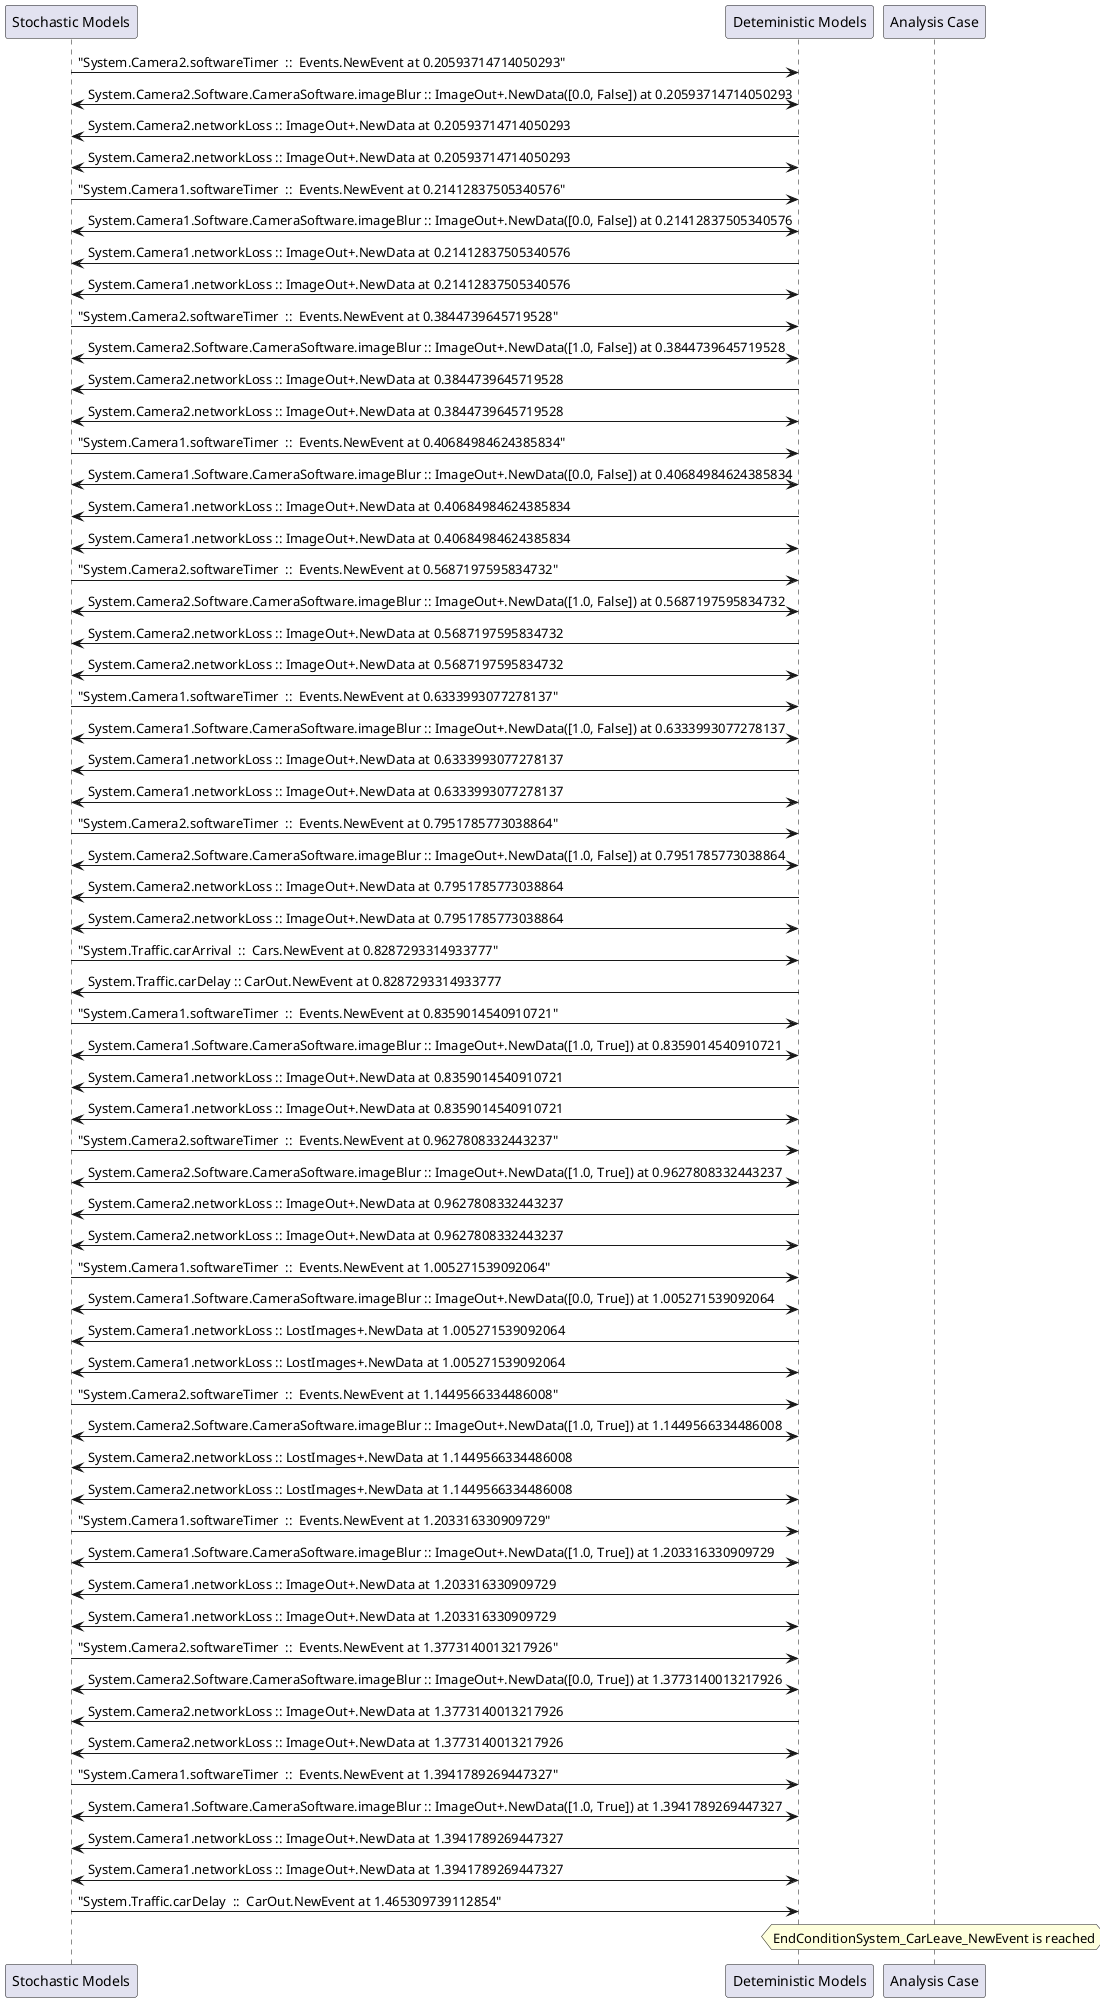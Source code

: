 
	@startuml
	participant "Stochastic Models" as stochmodel
	participant "Deteministic Models" as detmodel
	participant "Analysis Case" as analysis
	{29777_stop} stochmodel -> detmodel : "System.Camera2.softwareTimer  ::  Events.NewEvent at 0.20593714714050293"
detmodel <-> stochmodel : System.Camera2.Software.CameraSoftware.imageBlur :: ImageOut+.NewData([0.0, False]) at 0.20593714714050293
detmodel -> stochmodel : System.Camera2.networkLoss :: ImageOut+.NewData at 0.20593714714050293
detmodel <-> stochmodel : System.Camera2.networkLoss :: ImageOut+.NewData at 0.20593714714050293
{29762_stop} stochmodel -> detmodel : "System.Camera1.softwareTimer  ::  Events.NewEvent at 0.21412837505340576"
detmodel <-> stochmodel : System.Camera1.Software.CameraSoftware.imageBlur :: ImageOut+.NewData([0.0, False]) at 0.21412837505340576
detmodel -> stochmodel : System.Camera1.networkLoss :: ImageOut+.NewData at 0.21412837505340576
detmodel <-> stochmodel : System.Camera1.networkLoss :: ImageOut+.NewData at 0.21412837505340576
{29778_stop} stochmodel -> detmodel : "System.Camera2.softwareTimer  ::  Events.NewEvent at 0.3844739645719528"
detmodel <-> stochmodel : System.Camera2.Software.CameraSoftware.imageBlur :: ImageOut+.NewData([1.0, False]) at 0.3844739645719528
detmodel -> stochmodel : System.Camera2.networkLoss :: ImageOut+.NewData at 0.3844739645719528
detmodel <-> stochmodel : System.Camera2.networkLoss :: ImageOut+.NewData at 0.3844739645719528
{29763_stop} stochmodel -> detmodel : "System.Camera1.softwareTimer  ::  Events.NewEvent at 0.40684984624385834"
detmodel <-> stochmodel : System.Camera1.Software.CameraSoftware.imageBlur :: ImageOut+.NewData([0.0, False]) at 0.40684984624385834
detmodel -> stochmodel : System.Camera1.networkLoss :: ImageOut+.NewData at 0.40684984624385834
detmodel <-> stochmodel : System.Camera1.networkLoss :: ImageOut+.NewData at 0.40684984624385834
{29779_stop} stochmodel -> detmodel : "System.Camera2.softwareTimer  ::  Events.NewEvent at 0.5687197595834732"
detmodel <-> stochmodel : System.Camera2.Software.CameraSoftware.imageBlur :: ImageOut+.NewData([1.0, False]) at 0.5687197595834732
detmodel -> stochmodel : System.Camera2.networkLoss :: ImageOut+.NewData at 0.5687197595834732
detmodel <-> stochmodel : System.Camera2.networkLoss :: ImageOut+.NewData at 0.5687197595834732
{29764_stop} stochmodel -> detmodel : "System.Camera1.softwareTimer  ::  Events.NewEvent at 0.6333993077278137"
detmodel <-> stochmodel : System.Camera1.Software.CameraSoftware.imageBlur :: ImageOut+.NewData([1.0, False]) at 0.6333993077278137
detmodel -> stochmodel : System.Camera1.networkLoss :: ImageOut+.NewData at 0.6333993077278137
detmodel <-> stochmodel : System.Camera1.networkLoss :: ImageOut+.NewData at 0.6333993077278137
{29780_stop} stochmodel -> detmodel : "System.Camera2.softwareTimer  ::  Events.NewEvent at 0.7951785773038864"
detmodel <-> stochmodel : System.Camera2.Software.CameraSoftware.imageBlur :: ImageOut+.NewData([1.0, False]) at 0.7951785773038864
detmodel -> stochmodel : System.Camera2.networkLoss :: ImageOut+.NewData at 0.7951785773038864
detmodel <-> stochmodel : System.Camera2.networkLoss :: ImageOut+.NewData at 0.7951785773038864
{29793_stop} stochmodel -> detmodel : "System.Traffic.carArrival  ::  Cars.NewEvent at 0.8287293314933777"
{29798_start} detmodel -> stochmodel : System.Traffic.carDelay :: CarOut.NewEvent at 0.8287293314933777
{29765_stop} stochmodel -> detmodel : "System.Camera1.softwareTimer  ::  Events.NewEvent at 0.8359014540910721"
detmodel <-> stochmodel : System.Camera1.Software.CameraSoftware.imageBlur :: ImageOut+.NewData([1.0, True]) at 0.8359014540910721
detmodel -> stochmodel : System.Camera1.networkLoss :: ImageOut+.NewData at 0.8359014540910721
detmodel <-> stochmodel : System.Camera1.networkLoss :: ImageOut+.NewData at 0.8359014540910721
{29781_stop} stochmodel -> detmodel : "System.Camera2.softwareTimer  ::  Events.NewEvent at 0.9627808332443237"
detmodel <-> stochmodel : System.Camera2.Software.CameraSoftware.imageBlur :: ImageOut+.NewData([1.0, True]) at 0.9627808332443237
detmodel -> stochmodel : System.Camera2.networkLoss :: ImageOut+.NewData at 0.9627808332443237
detmodel <-> stochmodel : System.Camera2.networkLoss :: ImageOut+.NewData at 0.9627808332443237
{29766_stop} stochmodel -> detmodel : "System.Camera1.softwareTimer  ::  Events.NewEvent at 1.005271539092064"
detmodel <-> stochmodel : System.Camera1.Software.CameraSoftware.imageBlur :: ImageOut+.NewData([0.0, True]) at 1.005271539092064
detmodel -> stochmodel : System.Camera1.networkLoss :: LostImages+.NewData at 1.005271539092064
detmodel <-> stochmodel : System.Camera1.networkLoss :: LostImages+.NewData at 1.005271539092064
{29782_stop} stochmodel -> detmodel : "System.Camera2.softwareTimer  ::  Events.NewEvent at 1.1449566334486008"
detmodel <-> stochmodel : System.Camera2.Software.CameraSoftware.imageBlur :: ImageOut+.NewData([1.0, True]) at 1.1449566334486008
detmodel -> stochmodel : System.Camera2.networkLoss :: LostImages+.NewData at 1.1449566334486008
detmodel <-> stochmodel : System.Camera2.networkLoss :: LostImages+.NewData at 1.1449566334486008
{29767_stop} stochmodel -> detmodel : "System.Camera1.softwareTimer  ::  Events.NewEvent at 1.203316330909729"
detmodel <-> stochmodel : System.Camera1.Software.CameraSoftware.imageBlur :: ImageOut+.NewData([1.0, True]) at 1.203316330909729
detmodel -> stochmodel : System.Camera1.networkLoss :: ImageOut+.NewData at 1.203316330909729
detmodel <-> stochmodel : System.Camera1.networkLoss :: ImageOut+.NewData at 1.203316330909729
{29783_stop} stochmodel -> detmodel : "System.Camera2.softwareTimer  ::  Events.NewEvent at 1.3773140013217926"
detmodel <-> stochmodel : System.Camera2.Software.CameraSoftware.imageBlur :: ImageOut+.NewData([0.0, True]) at 1.3773140013217926
detmodel -> stochmodel : System.Camera2.networkLoss :: ImageOut+.NewData at 1.3773140013217926
detmodel <-> stochmodel : System.Camera2.networkLoss :: ImageOut+.NewData at 1.3773140013217926
{29768_stop} stochmodel -> detmodel : "System.Camera1.softwareTimer  ::  Events.NewEvent at 1.3941789269447327"
detmodel <-> stochmodel : System.Camera1.Software.CameraSoftware.imageBlur :: ImageOut+.NewData([1.0, True]) at 1.3941789269447327
detmodel -> stochmodel : System.Camera1.networkLoss :: ImageOut+.NewData at 1.3941789269447327
detmodel <-> stochmodel : System.Camera1.networkLoss :: ImageOut+.NewData at 1.3941789269447327
{29798_stop} stochmodel -> detmodel : "System.Traffic.carDelay  ::  CarOut.NewEvent at 1.465309739112854"
{29798_start} <-> {29798_stop} : delay
hnote over analysis 
EndConditionSystem_CarLeave_NewEvent is reached
endnote
@enduml